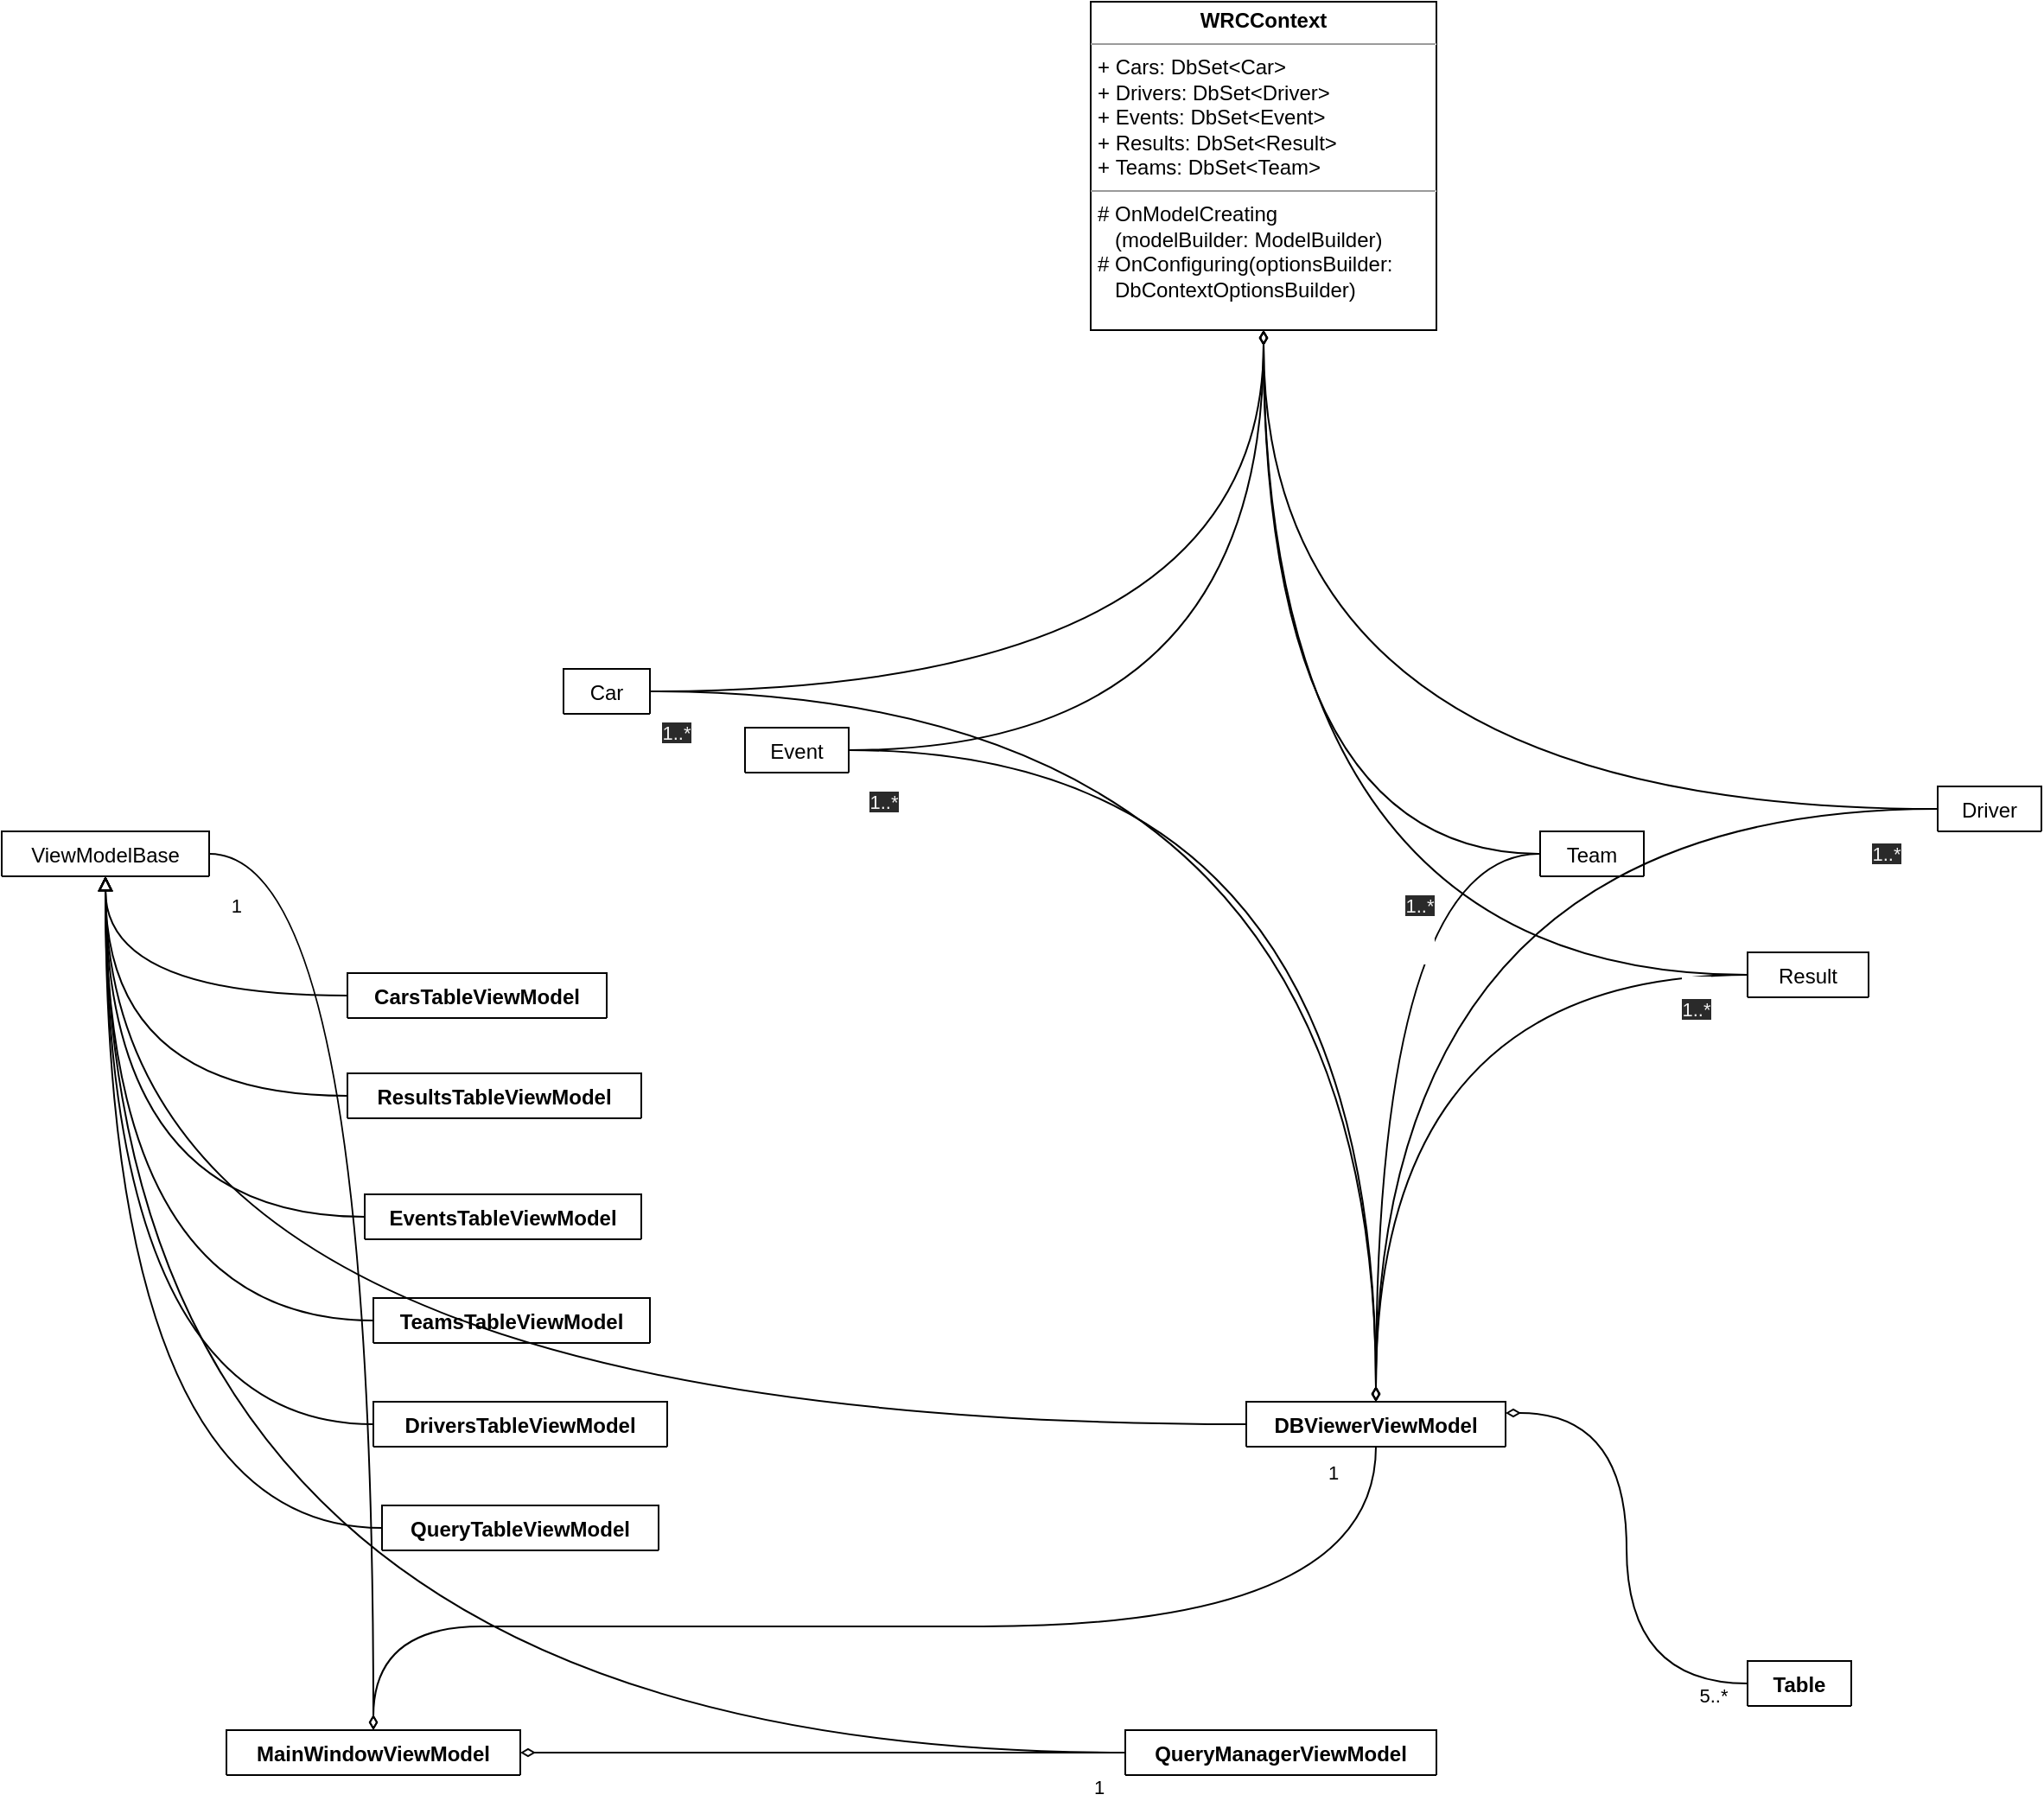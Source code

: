 <mxfile version="18.0.1" type="device"><diagram id="C5RBs43oDa-KdzZeNtuy" name="Page-1"><mxGraphModel dx="2635" dy="597" grid="1" gridSize="10" guides="1" tooltips="1" connect="1" arrows="1" fold="1" page="1" pageScale="1" pageWidth="1654" pageHeight="1169" math="0" shadow="0"><root><mxCell id="WIyWlLk6GJQsqaUBKTNV-0"/><mxCell id="WIyWlLk6GJQsqaUBKTNV-1" parent="WIyWlLk6GJQsqaUBKTNV-0"/><mxCell id="vMPcDMAOXBnJ_xdNox2u-4" value="&lt;p style=&quot;margin:0px;margin-top:4px;text-align:center;&quot;&gt;&lt;b&gt;WRCContext&lt;/b&gt;&lt;/p&gt;&lt;hr size=&quot;1&quot;&gt;&lt;p style=&quot;margin:0px;margin-left:4px;&quot;&gt;+ Cars:&amp;nbsp;DbSet&amp;lt;Car&amp;gt;&lt;br&gt;+ Drivers:&amp;nbsp;DbSet&amp;lt;Driver&amp;gt;&lt;/p&gt;&lt;p style=&quot;margin:0px;margin-left:4px;&quot;&gt;+&amp;nbsp;Events:&amp;nbsp;DbSet&amp;lt;Event&amp;gt;&lt;br&gt;+&amp;nbsp;Results:&amp;nbsp;DbSet&amp;lt;Result&amp;gt;&lt;br&gt;+&amp;nbsp;Teams:&amp;nbsp;DbSet&amp;lt;Team&amp;gt;&lt;/p&gt;&lt;hr size=&quot;1&quot;&gt;&lt;p style=&quot;margin:0px;margin-left:4px;&quot;&gt;# OnModelCreating&lt;/p&gt;&lt;p style=&quot;margin:0px;margin-left:4px;&quot;&gt;&amp;nbsp; &amp;nbsp;(modelBuilder: ModelBuilder)&lt;/p&gt;&lt;p style=&quot;margin:0px;margin-left:4px;&quot;&gt;#&amp;nbsp;OnConfiguring&lt;span style=&quot;background-color: initial;&quot;&gt;(optionsBuilder:&lt;/span&gt;&lt;/p&gt;&lt;p style=&quot;margin:0px;margin-left:4px;&quot;&gt;&lt;span style=&quot;background-color: initial;&quot;&gt;&amp;nbsp; &amp;nbsp;DbContextOptionsBuilder)&lt;/span&gt;&lt;/p&gt;&lt;p style=&quot;margin:0px;margin-left:4px;&quot;&gt;&lt;br&gt;&lt;/p&gt;" style="verticalAlign=top;align=left;overflow=fill;fontSize=12;fontFamily=Helvetica;html=1;" vertex="1" parent="WIyWlLk6GJQsqaUBKTNV-1"><mxGeometry x="600" y="10" width="200" height="190" as="geometry"/></mxCell><mxCell id="vMPcDMAOXBnJ_xdNox2u-114" style="edgeStyle=orthogonalEdgeStyle;curved=1;orthogonalLoop=1;jettySize=auto;html=1;endArrow=diamondThin;endFill=0;" edge="1" parent="WIyWlLk6GJQsqaUBKTNV-1" source="vMPcDMAOXBnJ_xdNox2u-17" target="vMPcDMAOXBnJ_xdNox2u-4"><mxGeometry relative="1" as="geometry"/></mxCell><mxCell id="vMPcDMAOXBnJ_xdNox2u-153" value="&#10;&lt;span style=&quot;color: rgb(240, 240, 240); font-family: Helvetica; font-size: 11px; font-style: normal; font-variant-ligatures: normal; font-variant-caps: normal; font-weight: 400; letter-spacing: normal; orphans: 2; text-align: center; text-indent: 0px; text-transform: none; widows: 2; word-spacing: 0px; -webkit-text-stroke-width: 0px; background-color: rgb(42, 42, 42); text-decoration-thickness: initial; text-decoration-style: initial; text-decoration-color: initial; float: none; display: inline !important;&quot;&gt;1..*&lt;/span&gt;&#10;&#10;" style="edgeStyle=orthogonalEdgeStyle;curved=1;orthogonalLoop=1;jettySize=auto;html=1;endArrow=diamondThin;endFill=0;" edge="1" parent="WIyWlLk6GJQsqaUBKTNV-1" source="vMPcDMAOXBnJ_xdNox2u-17" target="vMPcDMAOXBnJ_xdNox2u-86"><mxGeometry x="-0.964" y="-31" relative="1" as="geometry"><mxPoint as="offset"/></mxGeometry></mxCell><mxCell id="vMPcDMAOXBnJ_xdNox2u-17" value="Car" style="swimlane;fontStyle=0;childLayout=stackLayout;horizontal=1;startSize=26;fillColor=none;horizontalStack=0;resizeParent=1;resizeParentMax=0;resizeLast=0;collapsible=1;marginBottom=0;" vertex="1" collapsed="1" parent="WIyWlLk6GJQsqaUBKTNV-1"><mxGeometry x="295" y="396" width="50" height="26" as="geometry"><mxRectangle x="170" y="150" width="170" height="182" as="alternateBounds"/></mxGeometry></mxCell><mxCell id="vMPcDMAOXBnJ_xdNox2u-18" value="+ Id: long" style="text;strokeColor=none;fillColor=none;align=left;verticalAlign=top;spacingLeft=4;spacingRight=4;overflow=hidden;rotatable=0;points=[[0,0.5],[1,0.5]];portConstraint=eastwest;" vertex="1" parent="vMPcDMAOXBnJ_xdNox2u-17"><mxGeometry y="26" width="170" height="26" as="geometry"/></mxCell><mxCell id="vMPcDMAOXBnJ_xdNox2u-19" value="+ Number: long?" style="text;strokeColor=none;fillColor=none;align=left;verticalAlign=top;spacingLeft=4;spacingRight=4;overflow=hidden;rotatable=0;points=[[0,0.5],[1,0.5]];portConstraint=eastwest;" vertex="1" parent="vMPcDMAOXBnJ_xdNox2u-17"><mxGeometry y="52" width="170" height="26" as="geometry"/></mxCell><mxCell id="vMPcDMAOXBnJ_xdNox2u-20" value="+ Engine: string?" style="text;strokeColor=none;fillColor=none;align=left;verticalAlign=top;spacingLeft=4;spacingRight=4;overflow=hidden;rotatable=0;points=[[0,0.5],[1,0.5]];portConstraint=eastwest;" vertex="1" parent="vMPcDMAOXBnJ_xdNox2u-17"><mxGeometry y="78" width="170" height="26" as="geometry"/></mxCell><mxCell id="vMPcDMAOXBnJ_xdNox2u-38" value="+ Chassis: string?" style="text;strokeColor=none;fillColor=none;align=left;verticalAlign=top;spacingLeft=4;spacingRight=4;overflow=hidden;rotatable=0;points=[[0,0.5],[1,0.5]];portConstraint=eastwest;" vertex="1" parent="vMPcDMAOXBnJ_xdNox2u-17"><mxGeometry y="104" width="170" height="26" as="geometry"/></mxCell><mxCell id="vMPcDMAOXBnJ_xdNox2u-37" value="+ Class: string?" style="text;strokeColor=none;fillColor=none;align=left;verticalAlign=top;spacingLeft=4;spacingRight=4;overflow=hidden;rotatable=0;points=[[0,0.5],[1,0.5]];portConstraint=eastwest;" vertex="1" parent="vMPcDMAOXBnJ_xdNox2u-17"><mxGeometry y="130" width="170" height="26" as="geometry"/></mxCell><mxCell id="vMPcDMAOXBnJ_xdNox2u-41" value="+ Drivers: ICollection&lt;Driver&gt;" style="text;strokeColor=none;fillColor=none;align=left;verticalAlign=top;spacingLeft=4;spacingRight=4;overflow=hidden;rotatable=0;points=[[0,0.5],[1,0.5]];portConstraint=eastwest;" vertex="1" parent="vMPcDMAOXBnJ_xdNox2u-17"><mxGeometry y="156" width="170" height="26" as="geometry"/></mxCell><mxCell id="vMPcDMAOXBnJ_xdNox2u-113" style="edgeStyle=orthogonalEdgeStyle;curved=1;orthogonalLoop=1;jettySize=auto;html=1;endArrow=diamondThin;endFill=0;" edge="1" parent="WIyWlLk6GJQsqaUBKTNV-1" source="vMPcDMAOXBnJ_xdNox2u-21" target="vMPcDMAOXBnJ_xdNox2u-4"><mxGeometry relative="1" as="geometry"/></mxCell><mxCell id="vMPcDMAOXBnJ_xdNox2u-149" value="&#10;&lt;span style=&quot;color: rgb(240, 240, 240); font-family: Helvetica; font-size: 11px; font-style: normal; font-variant-ligatures: normal; font-variant-caps: normal; font-weight: 400; letter-spacing: normal; orphans: 2; text-align: center; text-indent: 0px; text-transform: none; widows: 2; word-spacing: 0px; -webkit-text-stroke-width: 0px; background-color: rgb(42, 42, 42); text-decoration-thickness: initial; text-decoration-style: initial; text-decoration-color: initial; float: none; display: inline !important;&quot;&gt;1..*&lt;/span&gt;&#10;&#10;" style="edgeStyle=orthogonalEdgeStyle;curved=1;orthogonalLoop=1;jettySize=auto;html=1;endArrow=diamondThin;endFill=0;" edge="1" parent="WIyWlLk6GJQsqaUBKTNV-1" source="vMPcDMAOXBnJ_xdNox2u-21" target="vMPcDMAOXBnJ_xdNox2u-86"><mxGeometry x="-0.91" y="33" relative="1" as="geometry"><mxPoint as="offset"/></mxGeometry></mxCell><mxCell id="vMPcDMAOXBnJ_xdNox2u-21" value="Driver" style="swimlane;fontStyle=0;childLayout=stackLayout;horizontal=1;startSize=26;fillColor=none;horizontalStack=0;resizeParent=1;resizeParentMax=0;resizeLast=0;collapsible=1;marginBottom=0;" vertex="1" collapsed="1" parent="WIyWlLk6GJQsqaUBKTNV-1"><mxGeometry x="1090" y="464" width="60" height="26" as="geometry"><mxRectangle x="420" y="300" width="190" height="260" as="alternateBounds"/></mxGeometry></mxCell><mxCell id="vMPcDMAOXBnJ_xdNox2u-22" value="+ FullName: string" style="text;strokeColor=none;fillColor=none;align=left;verticalAlign=top;spacingLeft=4;spacingRight=4;overflow=hidden;rotatable=0;points=[[0,0.5],[1,0.5]];portConstraint=eastwest;" vertex="1" parent="vMPcDMAOXBnJ_xdNox2u-21"><mxGeometry y="26" width="190" height="26" as="geometry"/></mxCell><mxCell id="vMPcDMAOXBnJ_xdNox2u-23" value="+ CarId: long?" style="text;strokeColor=none;fillColor=none;align=left;verticalAlign=top;spacingLeft=4;spacingRight=4;overflow=hidden;rotatable=0;points=[[0,0.5],[1,0.5]];portConstraint=eastwest;" vertex="1" parent="vMPcDMAOXBnJ_xdNox2u-21"><mxGeometry y="52" width="190" height="26" as="geometry"/></mxCell><mxCell id="vMPcDMAOXBnJ_xdNox2u-24" value="+ TeamName: string?" style="text;strokeColor=none;fillColor=none;align=left;verticalAlign=top;spacingLeft=4;spacingRight=4;overflow=hidden;rotatable=0;points=[[0,0.5],[1,0.5]];portConstraint=eastwest;" vertex="1" parent="vMPcDMAOXBnJ_xdNox2u-21"><mxGeometry y="78" width="190" height="26" as="geometry"/></mxCell><mxCell id="vMPcDMAOXBnJ_xdNox2u-40" value="+ Age: long?" style="text;strokeColor=none;fillColor=none;align=left;verticalAlign=top;spacingLeft=4;spacingRight=4;overflow=hidden;rotatable=0;points=[[0,0.5],[1,0.5]];portConstraint=eastwest;" vertex="1" parent="vMPcDMAOXBnJ_xdNox2u-21"><mxGeometry y="104" width="190" height="26" as="geometry"/></mxCell><mxCell id="vMPcDMAOXBnJ_xdNox2u-39" value="+ Points: long?" style="text;strokeColor=none;fillColor=none;align=left;verticalAlign=top;spacingLeft=4;spacingRight=4;overflow=hidden;rotatable=0;points=[[0,0.5],[1,0.5]];portConstraint=eastwest;" vertex="1" parent="vMPcDMAOXBnJ_xdNox2u-21"><mxGeometry y="130" width="190" height="26" as="geometry"/></mxCell><mxCell id="vMPcDMAOXBnJ_xdNox2u-45" value="+ Starts: long?" style="text;strokeColor=none;fillColor=none;align=left;verticalAlign=top;spacingLeft=4;spacingRight=4;overflow=hidden;rotatable=0;points=[[0,0.5],[1,0.5]];portConstraint=eastwest;" vertex="1" parent="vMPcDMAOXBnJ_xdNox2u-21"><mxGeometry y="156" width="190" height="26" as="geometry"/></mxCell><mxCell id="vMPcDMAOXBnJ_xdNox2u-44" value="+ AvgFinish: double?" style="text;strokeColor=none;fillColor=none;align=left;verticalAlign=top;spacingLeft=4;spacingRight=4;overflow=hidden;rotatable=0;points=[[0,0.5],[1,0.5]];portConstraint=eastwest;" vertex="1" parent="vMPcDMAOXBnJ_xdNox2u-21"><mxGeometry y="182" width="190" height="26" as="geometry"/></mxCell><mxCell id="vMPcDMAOXBnJ_xdNox2u-43" value="+ Car: Car?" style="text;strokeColor=none;fillColor=none;align=left;verticalAlign=top;spacingLeft=4;spacingRight=4;overflow=hidden;rotatable=0;points=[[0,0.5],[1,0.5]];portConstraint=eastwest;" vertex="1" parent="vMPcDMAOXBnJ_xdNox2u-21"><mxGeometry y="208" width="190" height="26" as="geometry"/></mxCell><mxCell id="vMPcDMAOXBnJ_xdNox2u-42" value="+ TeamNameNavigation: Team?" style="text;strokeColor=none;fillColor=none;align=left;verticalAlign=top;spacingLeft=4;spacingRight=4;overflow=hidden;rotatable=0;points=[[0,0.5],[1,0.5]];portConstraint=eastwest;" vertex="1" parent="vMPcDMAOXBnJ_xdNox2u-21"><mxGeometry y="234" width="190" height="26" as="geometry"/></mxCell><mxCell id="vMPcDMAOXBnJ_xdNox2u-110" value="" style="edgeStyle=orthogonalEdgeStyle;orthogonalLoop=1;jettySize=auto;html=1;endArrow=diamondThin;endFill=0;curved=1;" edge="1" parent="WIyWlLk6GJQsqaUBKTNV-1" source="vMPcDMAOXBnJ_xdNox2u-25" target="vMPcDMAOXBnJ_xdNox2u-4"><mxGeometry relative="1" as="geometry"/></mxCell><mxCell id="vMPcDMAOXBnJ_xdNox2u-152" value="&#10;&lt;span style=&quot;color: rgb(240, 240, 240); font-family: Helvetica; font-size: 11px; font-style: normal; font-variant-ligatures: normal; font-variant-caps: normal; font-weight: 400; letter-spacing: normal; orphans: 2; text-align: center; text-indent: 0px; text-transform: none; widows: 2; word-spacing: 0px; -webkit-text-stroke-width: 0px; background-color: rgb(42, 42, 42); text-decoration-thickness: initial; text-decoration-style: initial; text-decoration-color: initial; float: none; display: inline !important;&quot;&gt;1..*&lt;/span&gt;&#10;&#10;" style="edgeStyle=orthogonalEdgeStyle;curved=1;orthogonalLoop=1;jettySize=auto;html=1;endArrow=diamondThin;endFill=0;" edge="1" parent="WIyWlLk6GJQsqaUBKTNV-1" source="vMPcDMAOXBnJ_xdNox2u-25" target="vMPcDMAOXBnJ_xdNox2u-86"><mxGeometry x="-0.941" y="-37" relative="1" as="geometry"><mxPoint as="offset"/></mxGeometry></mxCell><mxCell id="vMPcDMAOXBnJ_xdNox2u-25" value="Event" style="swimlane;fontStyle=0;childLayout=stackLayout;horizontal=1;startSize=26;fillColor=none;horizontalStack=0;resizeParent=1;resizeParentMax=0;resizeLast=0;collapsible=1;marginBottom=0;" vertex="1" collapsed="1" parent="WIyWlLk6GJQsqaUBKTNV-1"><mxGeometry x="400" y="430" width="60" height="26" as="geometry"><mxRectangle x="640" y="300" width="160" height="130" as="alternateBounds"/></mxGeometry></mxCell><mxCell id="vMPcDMAOXBnJ_xdNox2u-26" value="+ Name: string" style="text;strokeColor=none;fillColor=none;align=left;verticalAlign=top;spacingLeft=4;spacingRight=4;overflow=hidden;rotatable=0;points=[[0,0.5],[1,0.5]];portConstraint=eastwest;" vertex="1" parent="vMPcDMAOXBnJ_xdNox2u-25"><mxGeometry y="26" width="160" height="26" as="geometry"/></mxCell><mxCell id="vMPcDMAOXBnJ_xdNox2u-27" value="+ Date: string?" style="text;strokeColor=none;fillColor=none;align=left;verticalAlign=top;spacingLeft=4;spacingRight=4;overflow=hidden;rotatable=0;points=[[0,0.5],[1,0.5]];portConstraint=eastwest;" vertex="1" parent="vMPcDMAOXBnJ_xdNox2u-25"><mxGeometry y="52" width="160" height="26" as="geometry"/></mxCell><mxCell id="vMPcDMAOXBnJ_xdNox2u-28" value="+ Track: string?" style="text;strokeColor=none;fillColor=none;align=left;verticalAlign=top;spacingLeft=4;spacingRight=4;overflow=hidden;rotatable=0;points=[[0,0.5],[1,0.5]];portConstraint=eastwest;" vertex="1" parent="vMPcDMAOXBnJ_xdNox2u-25"><mxGeometry y="78" width="160" height="26" as="geometry"/></mxCell><mxCell id="vMPcDMAOXBnJ_xdNox2u-46" value="Results: ICollection&lt;Result&gt;" style="text;strokeColor=none;fillColor=none;align=left;verticalAlign=top;spacingLeft=4;spacingRight=4;overflow=hidden;rotatable=0;points=[[0,0.5],[1,0.5]];portConstraint=eastwest;" vertex="1" parent="vMPcDMAOXBnJ_xdNox2u-25"><mxGeometry y="104" width="160" height="26" as="geometry"/></mxCell><mxCell id="vMPcDMAOXBnJ_xdNox2u-115" style="edgeStyle=orthogonalEdgeStyle;curved=1;orthogonalLoop=1;jettySize=auto;html=1;endArrow=diamondThin;endFill=0;" edge="1" parent="WIyWlLk6GJQsqaUBKTNV-1" source="vMPcDMAOXBnJ_xdNox2u-29" target="vMPcDMAOXBnJ_xdNox2u-4"><mxGeometry relative="1" as="geometry"/></mxCell><mxCell id="vMPcDMAOXBnJ_xdNox2u-150" value="&#10;&lt;span style=&quot;color: rgb(240, 240, 240); font-family: Helvetica; font-size: 11px; font-style: normal; font-variant-ligatures: normal; font-variant-caps: normal; font-weight: 400; letter-spacing: normal; orphans: 2; text-align: center; text-indent: 0px; text-transform: none; widows: 2; word-spacing: 0px; -webkit-text-stroke-width: 0px; background-color: rgb(42, 42, 42); text-decoration-thickness: initial; text-decoration-style: initial; text-decoration-color: initial; float: none; display: inline !important;&quot;&gt;1..*&lt;/span&gt;&#10;&#10;" style="edgeStyle=orthogonalEdgeStyle;curved=1;orthogonalLoop=1;jettySize=auto;html=1;endArrow=diamondThin;endFill=0;" edge="1" parent="WIyWlLk6GJQsqaUBKTNV-1" source="vMPcDMAOXBnJ_xdNox2u-29" target="vMPcDMAOXBnJ_xdNox2u-86"><mxGeometry x="-0.87" y="27" relative="1" as="geometry"><mxPoint as="offset"/></mxGeometry></mxCell><mxCell id="vMPcDMAOXBnJ_xdNox2u-29" value="Result" style="swimlane;fontStyle=0;childLayout=stackLayout;horizontal=1;startSize=26;fillColor=none;horizontalStack=0;resizeParent=1;resizeParentMax=0;resizeLast=0;collapsible=1;marginBottom=0;" vertex="1" collapsed="1" parent="WIyWlLk6GJQsqaUBKTNV-1"><mxGeometry x="980" y="560" width="70" height="26" as="geometry"><mxRectangle x="1010" y="18" width="190" height="182" as="alternateBounds"/></mxGeometry></mxCell><mxCell id="vMPcDMAOXBnJ_xdNox2u-30" value="+ DriverFullName: string" style="text;strokeColor=none;fillColor=none;align=left;verticalAlign=top;spacingLeft=4;spacingRight=4;overflow=hidden;rotatable=0;points=[[0,0.5],[1,0.5]];portConstraint=eastwest;" vertex="1" parent="vMPcDMAOXBnJ_xdNox2u-29"><mxGeometry y="26" width="190" height="26" as="geometry"/></mxCell><mxCell id="vMPcDMAOXBnJ_xdNox2u-31" value="+ StageName: string" style="text;strokeColor=none;fillColor=none;align=left;verticalAlign=top;spacingLeft=4;spacingRight=4;overflow=hidden;rotatable=0;points=[[0,0.5],[1,0.5]];portConstraint=eastwest;" vertex="1" parent="vMPcDMAOXBnJ_xdNox2u-29"><mxGeometry y="52" width="190" height="26" as="geometry"/></mxCell><mxCell id="vMPcDMAOXBnJ_xdNox2u-32" value="+ EventName: string?" style="text;strokeColor=none;fillColor=none;align=left;verticalAlign=top;spacingLeft=4;spacingRight=4;overflow=hidden;rotatable=0;points=[[0,0.5],[1,0.5]];portConstraint=eastwest;" vertex="1" parent="vMPcDMAOXBnJ_xdNox2u-29"><mxGeometry y="78" width="190" height="26" as="geometry"/></mxCell><mxCell id="vMPcDMAOXBnJ_xdNox2u-49" value="+ Position: long?" style="text;strokeColor=none;fillColor=none;align=left;verticalAlign=top;spacingLeft=4;spacingRight=4;overflow=hidden;rotatable=0;points=[[0,0.5],[1,0.5]];portConstraint=eastwest;" vertex="1" parent="vMPcDMAOXBnJ_xdNox2u-29"><mxGeometry y="104" width="190" height="26" as="geometry"/></mxCell><mxCell id="vMPcDMAOXBnJ_xdNox2u-48" value="+ Time: string?" style="text;strokeColor=none;fillColor=none;align=left;verticalAlign=top;spacingLeft=4;spacingRight=4;overflow=hidden;rotatable=0;points=[[0,0.5],[1,0.5]];portConstraint=eastwest;" vertex="1" parent="vMPcDMAOXBnJ_xdNox2u-29"><mxGeometry y="130" width="190" height="26" as="geometry"/></mxCell><mxCell id="vMPcDMAOXBnJ_xdNox2u-47" value="+ EventNameNavigation: Event?" style="text;strokeColor=none;fillColor=none;align=left;verticalAlign=top;spacingLeft=4;spacingRight=4;overflow=hidden;rotatable=0;points=[[0,0.5],[1,0.5]];portConstraint=eastwest;" vertex="1" parent="vMPcDMAOXBnJ_xdNox2u-29"><mxGeometry y="156" width="190" height="26" as="geometry"/></mxCell><mxCell id="vMPcDMAOXBnJ_xdNox2u-112" style="edgeStyle=orthogonalEdgeStyle;curved=1;orthogonalLoop=1;jettySize=auto;html=1;endArrow=diamondThin;endFill=0;" edge="1" parent="WIyWlLk6GJQsqaUBKTNV-1" source="vMPcDMAOXBnJ_xdNox2u-33" target="vMPcDMAOXBnJ_xdNox2u-4"><mxGeometry relative="1" as="geometry"/></mxCell><mxCell id="vMPcDMAOXBnJ_xdNox2u-151" value="&#10;&lt;span style=&quot;color: rgb(240, 240, 240); font-family: Helvetica; font-size: 11px; font-style: normal; font-variant-ligatures: normal; font-variant-caps: normal; font-weight: 400; letter-spacing: normal; orphans: 2; text-align: center; text-indent: 0px; text-transform: none; widows: 2; word-spacing: 0px; -webkit-text-stroke-width: 0px; background-color: rgb(42, 42, 42); text-decoration-thickness: initial; text-decoration-style: initial; text-decoration-color: initial; float: none; display: inline !important;&quot;&gt;1..*&lt;/span&gt;&#10;&#10;" style="edgeStyle=orthogonalEdgeStyle;curved=1;orthogonalLoop=1;jettySize=auto;html=1;endArrow=diamondThin;endFill=0;" edge="1" parent="WIyWlLk6GJQsqaUBKTNV-1" source="vMPcDMAOXBnJ_xdNox2u-33" target="vMPcDMAOXBnJ_xdNox2u-86"><mxGeometry x="-0.359" y="25" relative="1" as="geometry"><mxPoint as="offset"/></mxGeometry></mxCell><mxCell id="vMPcDMAOXBnJ_xdNox2u-33" value="Team" style="swimlane;fontStyle=0;childLayout=stackLayout;horizontal=1;startSize=26;fillColor=none;horizontalStack=0;resizeParent=1;resizeParentMax=0;resizeLast=0;collapsible=1;marginBottom=0;" vertex="1" collapsed="1" parent="WIyWlLk6GJQsqaUBKTNV-1"><mxGeometry x="860" y="490" width="60" height="26" as="geometry"><mxRectangle x="1060" y="230" width="170" height="182" as="alternateBounds"/></mxGeometry></mxCell><mxCell id="vMPcDMAOXBnJ_xdNox2u-34" value="+ Name: string" style="text;strokeColor=none;fillColor=none;align=left;verticalAlign=top;spacingLeft=4;spacingRight=4;overflow=hidden;rotatable=0;points=[[0,0.5],[1,0.5]];portConstraint=eastwest;" vertex="1" parent="vMPcDMAOXBnJ_xdNox2u-33"><mxGeometry y="26" width="170" height="26" as="geometry"/></mxCell><mxCell id="vMPcDMAOXBnJ_xdNox2u-35" value="+ Years: long?" style="text;strokeColor=none;fillColor=none;align=left;verticalAlign=top;spacingLeft=4;spacingRight=4;overflow=hidden;rotatable=0;points=[[0,0.5],[1,0.5]];portConstraint=eastwest;" vertex="1" parent="vMPcDMAOXBnJ_xdNox2u-33"><mxGeometry y="52" width="170" height="26" as="geometry"/></mxCell><mxCell id="vMPcDMAOXBnJ_xdNox2u-36" value="+ Championships: long?" style="text;strokeColor=none;fillColor=none;align=left;verticalAlign=top;spacingLeft=4;spacingRight=4;overflow=hidden;rotatable=0;points=[[0,0.5],[1,0.5]];portConstraint=eastwest;" vertex="1" parent="vMPcDMAOXBnJ_xdNox2u-33"><mxGeometry y="78" width="170" height="26" as="geometry"/></mxCell><mxCell id="vMPcDMAOXBnJ_xdNox2u-52" value="+ Points: long?" style="text;strokeColor=none;fillColor=none;align=left;verticalAlign=top;spacingLeft=4;spacingRight=4;overflow=hidden;rotatable=0;points=[[0,0.5],[1,0.5]];portConstraint=eastwest;" vertex="1" parent="vMPcDMAOXBnJ_xdNox2u-33"><mxGeometry y="104" width="170" height="26" as="geometry"/></mxCell><mxCell id="vMPcDMAOXBnJ_xdNox2u-51" value="+ Podiums: long?" style="text;strokeColor=none;fillColor=none;align=left;verticalAlign=top;spacingLeft=4;spacingRight=4;overflow=hidden;rotatable=0;points=[[0,0.5],[1,0.5]];portConstraint=eastwest;" vertex="1" parent="vMPcDMAOXBnJ_xdNox2u-33"><mxGeometry y="130" width="170" height="26" as="geometry"/></mxCell><mxCell id="vMPcDMAOXBnJ_xdNox2u-50" value="+ Drivers: ICollection&lt;Driver&gt;" style="text;strokeColor=none;fillColor=none;align=left;verticalAlign=top;spacingLeft=4;spacingRight=4;overflow=hidden;rotatable=0;points=[[0,0.5],[1,0.5]];portConstraint=eastwest;" vertex="1" parent="vMPcDMAOXBnJ_xdNox2u-33"><mxGeometry y="156" width="170" height="26" as="geometry"/></mxCell><mxCell id="vMPcDMAOXBnJ_xdNox2u-137" value="1" style="edgeStyle=orthogonalEdgeStyle;curved=1;orthogonalLoop=1;jettySize=auto;html=1;endArrow=diamondThin;endFill=0;labelPosition=left;verticalLabelPosition=bottom;align=right;verticalAlign=top;" edge="1" parent="WIyWlLk6GJQsqaUBKTNV-1" source="vMPcDMAOXBnJ_xdNox2u-53" target="vMPcDMAOXBnJ_xdNox2u-105"><mxGeometry x="-0.934" y="-17" relative="1" as="geometry"><mxPoint as="offset"/></mxGeometry></mxCell><mxCell id="vMPcDMAOXBnJ_xdNox2u-53" value="ViewModelBase" style="swimlane;fontStyle=0;childLayout=stackLayout;horizontal=1;startSize=26;fillColor=none;horizontalStack=0;resizeParent=1;resizeParentMax=0;resizeLast=0;collapsible=1;marginBottom=0;" vertex="1" collapsed="1" parent="WIyWlLk6GJQsqaUBKTNV-1"><mxGeometry x="-30" y="490" width="120" height="26" as="geometry"><mxRectangle x="710" y="560" width="140" height="52" as="alternateBounds"/></mxGeometry></mxCell><mxCell id="vMPcDMAOXBnJ_xdNox2u-129" style="edgeStyle=orthogonalEdgeStyle;curved=1;orthogonalLoop=1;jettySize=auto;html=1;endArrow=block;endFill=0;" edge="1" parent="WIyWlLk6GJQsqaUBKTNV-1" source="vMPcDMAOXBnJ_xdNox2u-57" target="vMPcDMAOXBnJ_xdNox2u-53"><mxGeometry relative="1" as="geometry"/></mxCell><mxCell id="vMPcDMAOXBnJ_xdNox2u-57" value="CarsTableViewModel" style="swimlane;fontStyle=1;align=center;verticalAlign=top;childLayout=stackLayout;horizontal=1;startSize=26;horizontalStack=0;resizeParent=1;resizeParentMax=0;resizeLast=0;collapsible=1;marginBottom=0;" vertex="1" collapsed="1" parent="WIyWlLk6GJQsqaUBKTNV-1"><mxGeometry x="170" y="572" width="150" height="26" as="geometry"><mxRectangle x="90" y="660" width="200" height="60" as="alternateBounds"/></mxGeometry></mxCell><mxCell id="vMPcDMAOXBnJ_xdNox2u-58" value="+ Cars: ObservableCollection&lt;Car&gt;" style="text;strokeColor=none;fillColor=none;align=left;verticalAlign=top;spacingLeft=4;spacingRight=4;overflow=hidden;rotatable=0;points=[[0,0.5],[1,0.5]];portConstraint=eastwest;" vertex="1" parent="vMPcDMAOXBnJ_xdNox2u-57"><mxGeometry y="26" width="200" height="26" as="geometry"/></mxCell><mxCell id="vMPcDMAOXBnJ_xdNox2u-59" value="" style="line;strokeWidth=1;fillColor=none;align=left;verticalAlign=middle;spacingTop=-1;spacingLeft=3;spacingRight=3;rotatable=0;labelPosition=right;points=[];portConstraint=eastwest;" vertex="1" parent="vMPcDMAOXBnJ_xdNox2u-57"><mxGeometry y="52" width="200" height="8" as="geometry"/></mxCell><mxCell id="vMPcDMAOXBnJ_xdNox2u-127" style="edgeStyle=orthogonalEdgeStyle;curved=1;orthogonalLoop=1;jettySize=auto;html=1;endArrow=block;endFill=0;" edge="1" parent="WIyWlLk6GJQsqaUBKTNV-1" source="vMPcDMAOXBnJ_xdNox2u-61" target="vMPcDMAOXBnJ_xdNox2u-53"><mxGeometry relative="1" as="geometry"/></mxCell><mxCell id="vMPcDMAOXBnJ_xdNox2u-61" value="DriversTableViewModel" style="swimlane;fontStyle=1;align=center;verticalAlign=top;childLayout=stackLayout;horizontal=1;startSize=26;horizontalStack=0;resizeParent=1;resizeParentMax=0;resizeLast=0;collapsible=1;marginBottom=0;" vertex="1" collapsed="1" parent="WIyWlLk6GJQsqaUBKTNV-1"><mxGeometry x="185" y="820" width="170" height="26" as="geometry"><mxRectangle x="350" y="670" width="230" height="60" as="alternateBounds"/></mxGeometry></mxCell><mxCell id="vMPcDMAOXBnJ_xdNox2u-62" value="+ Drivers: ObservableCollection&lt;Driver&gt;" style="text;strokeColor=none;fillColor=none;align=left;verticalAlign=top;spacingLeft=4;spacingRight=4;overflow=hidden;rotatable=0;points=[[0,0.5],[1,0.5]];portConstraint=eastwest;" vertex="1" parent="vMPcDMAOXBnJ_xdNox2u-61"><mxGeometry y="26" width="230" height="26" as="geometry"/></mxCell><mxCell id="vMPcDMAOXBnJ_xdNox2u-63" value="" style="line;strokeWidth=1;fillColor=none;align=left;verticalAlign=middle;spacingTop=-1;spacingLeft=3;spacingRight=3;rotatable=0;labelPosition=right;points=[];portConstraint=eastwest;" vertex="1" parent="vMPcDMAOXBnJ_xdNox2u-61"><mxGeometry y="52" width="230" height="8" as="geometry"/></mxCell><mxCell id="vMPcDMAOXBnJ_xdNox2u-125" style="edgeStyle=orthogonalEdgeStyle;curved=1;orthogonalLoop=1;jettySize=auto;html=1;endArrow=block;endFill=0;" edge="1" parent="WIyWlLk6GJQsqaUBKTNV-1" source="vMPcDMAOXBnJ_xdNox2u-65" target="vMPcDMAOXBnJ_xdNox2u-53"><mxGeometry relative="1" as="geometry"/></mxCell><mxCell id="vMPcDMAOXBnJ_xdNox2u-65" value="EventsTableViewModel" style="swimlane;fontStyle=1;align=center;verticalAlign=top;childLayout=stackLayout;horizontal=1;startSize=26;horizontalStack=0;resizeParent=1;resizeParentMax=0;resizeLast=0;collapsible=1;marginBottom=0;" vertex="1" collapsed="1" parent="WIyWlLk6GJQsqaUBKTNV-1"><mxGeometry x="180" y="700" width="160" height="26" as="geometry"><mxRectangle x="610" y="700" width="230" height="60" as="alternateBounds"/></mxGeometry></mxCell><mxCell id="vMPcDMAOXBnJ_xdNox2u-66" value="+ Events: ObservableCollection&lt;Event&gt;" style="text;strokeColor=none;fillColor=none;align=left;verticalAlign=top;spacingLeft=4;spacingRight=4;overflow=hidden;rotatable=0;points=[[0,0.5],[1,0.5]];portConstraint=eastwest;" vertex="1" parent="vMPcDMAOXBnJ_xdNox2u-65"><mxGeometry y="26" width="230" height="26" as="geometry"/></mxCell><mxCell id="vMPcDMAOXBnJ_xdNox2u-67" value="" style="line;strokeWidth=1;fillColor=none;align=left;verticalAlign=middle;spacingTop=-1;spacingLeft=3;spacingRight=3;rotatable=0;labelPosition=right;points=[];portConstraint=eastwest;" vertex="1" parent="vMPcDMAOXBnJ_xdNox2u-65"><mxGeometry y="52" width="230" height="8" as="geometry"/></mxCell><mxCell id="vMPcDMAOXBnJ_xdNox2u-126" style="edgeStyle=orthogonalEdgeStyle;curved=1;orthogonalLoop=1;jettySize=auto;html=1;endArrow=block;endFill=0;" edge="1" parent="WIyWlLk6GJQsqaUBKTNV-1" source="vMPcDMAOXBnJ_xdNox2u-69" target="vMPcDMAOXBnJ_xdNox2u-53"><mxGeometry relative="1" as="geometry"/></mxCell><mxCell id="vMPcDMAOXBnJ_xdNox2u-69" value="ResultsTableViewModel" style="swimlane;fontStyle=1;align=center;verticalAlign=top;childLayout=stackLayout;horizontal=1;startSize=26;horizontalStack=0;resizeParent=1;resizeParentMax=0;resizeLast=0;collapsible=1;marginBottom=0;" vertex="1" collapsed="1" parent="WIyWlLk6GJQsqaUBKTNV-1"><mxGeometry x="170" y="630" width="170" height="26" as="geometry"><mxRectangle x="827" y="630" width="230" height="60" as="alternateBounds"/></mxGeometry></mxCell><mxCell id="vMPcDMAOXBnJ_xdNox2u-70" value="+ Results: ObservableCollection&lt;Result&gt;" style="text;strokeColor=none;fillColor=none;align=left;verticalAlign=top;spacingLeft=4;spacingRight=4;overflow=hidden;rotatable=0;points=[[0,0.5],[1,0.5]];portConstraint=eastwest;" vertex="1" parent="vMPcDMAOXBnJ_xdNox2u-69"><mxGeometry y="26" width="230" height="26" as="geometry"/></mxCell><mxCell id="vMPcDMAOXBnJ_xdNox2u-71" value="" style="line;strokeWidth=1;fillColor=none;align=left;verticalAlign=middle;spacingTop=-1;spacingLeft=3;spacingRight=3;rotatable=0;labelPosition=right;points=[];portConstraint=eastwest;" vertex="1" parent="vMPcDMAOXBnJ_xdNox2u-69"><mxGeometry y="52" width="230" height="8" as="geometry"/></mxCell><mxCell id="vMPcDMAOXBnJ_xdNox2u-128" style="edgeStyle=orthogonalEdgeStyle;curved=1;orthogonalLoop=1;jettySize=auto;html=1;endArrow=block;endFill=0;" edge="1" parent="WIyWlLk6GJQsqaUBKTNV-1" source="vMPcDMAOXBnJ_xdNox2u-73" target="vMPcDMAOXBnJ_xdNox2u-53"><mxGeometry relative="1" as="geometry"/></mxCell><mxCell id="vMPcDMAOXBnJ_xdNox2u-73" value="TeamsTableViewModel" style="swimlane;fontStyle=1;align=center;verticalAlign=top;childLayout=stackLayout;horizontal=1;startSize=26;horizontalStack=0;resizeParent=1;resizeParentMax=0;resizeLast=0;collapsible=1;marginBottom=0;" vertex="1" collapsed="1" parent="WIyWlLk6GJQsqaUBKTNV-1"><mxGeometry x="185" y="760" width="160" height="26" as="geometry"><mxRectangle x="1020" y="710" width="220" height="60" as="alternateBounds"/></mxGeometry></mxCell><mxCell id="vMPcDMAOXBnJ_xdNox2u-74" value="+ Teams: ObservableCollection&lt;Team&gt;" style="text;strokeColor=none;fillColor=none;align=left;verticalAlign=top;spacingLeft=4;spacingRight=4;overflow=hidden;rotatable=0;points=[[0,0.5],[1,0.5]];portConstraint=eastwest;" vertex="1" parent="vMPcDMAOXBnJ_xdNox2u-73"><mxGeometry y="26" width="220" height="26" as="geometry"/></mxCell><mxCell id="vMPcDMAOXBnJ_xdNox2u-75" value="" style="line;strokeWidth=1;fillColor=none;align=left;verticalAlign=middle;spacingTop=-1;spacingLeft=3;spacingRight=3;rotatable=0;labelPosition=right;points=[];portConstraint=eastwest;" vertex="1" parent="vMPcDMAOXBnJ_xdNox2u-73"><mxGeometry y="52" width="220" height="8" as="geometry"/></mxCell><mxCell id="vMPcDMAOXBnJ_xdNox2u-148" value="5..*" style="edgeStyle=orthogonalEdgeStyle;curved=1;orthogonalLoop=1;jettySize=auto;html=1;endArrow=diamondThin;endFill=0;entryX=1;entryY=0.25;entryDx=0;entryDy=0;" edge="1" parent="WIyWlLk6GJQsqaUBKTNV-1" source="vMPcDMAOXBnJ_xdNox2u-78" target="vMPcDMAOXBnJ_xdNox2u-86"><mxGeometry x="-0.865" y="7" relative="1" as="geometry"><mxPoint as="offset"/></mxGeometry></mxCell><mxCell id="vMPcDMAOXBnJ_xdNox2u-78" value="Table" style="swimlane;fontStyle=1;align=center;verticalAlign=top;childLayout=stackLayout;horizontal=1;startSize=26;horizontalStack=0;resizeParent=1;resizeParentMax=0;resizeLast=0;collapsible=1;marginBottom=0;" vertex="1" collapsed="1" parent="WIyWlLk6GJQsqaUBKTNV-1"><mxGeometry x="980" y="970" width="60" height="26" as="geometry"><mxRectangle x="1210" y="800" width="240" height="108" as="alternateBounds"/></mxGeometry></mxCell><mxCell id="vMPcDMAOXBnJ_xdNox2u-79" value="+ Name: string&#10;+ IsSubTable: bool&#10;+ TableView: ViewModelBase&#10;+ Properties: ObservableCollection&lt;string&gt;" style="text;strokeColor=none;fillColor=none;align=left;verticalAlign=top;spacingLeft=4;spacingRight=4;overflow=hidden;rotatable=0;points=[[0,0.5],[1,0.5]];portConstraint=eastwest;" vertex="1" parent="vMPcDMAOXBnJ_xdNox2u-78"><mxGeometry y="26" width="240" height="74" as="geometry"/></mxCell><mxCell id="vMPcDMAOXBnJ_xdNox2u-80" value="" style="line;strokeWidth=1;fillColor=none;align=left;verticalAlign=middle;spacingTop=-1;spacingLeft=3;spacingRight=3;rotatable=0;labelPosition=right;points=[];portConstraint=eastwest;" vertex="1" parent="vMPcDMAOXBnJ_xdNox2u-78"><mxGeometry y="100" width="240" height="8" as="geometry"/></mxCell><mxCell id="vMPcDMAOXBnJ_xdNox2u-133" style="edgeStyle=orthogonalEdgeStyle;curved=1;orthogonalLoop=1;jettySize=auto;html=1;endArrow=block;endFill=0;" edge="1" parent="WIyWlLk6GJQsqaUBKTNV-1" source="vMPcDMAOXBnJ_xdNox2u-82" target="vMPcDMAOXBnJ_xdNox2u-53"><mxGeometry relative="1" as="geometry"/></mxCell><mxCell id="vMPcDMAOXBnJ_xdNox2u-82" value="QueryTableViewModel" style="swimlane;fontStyle=1;align=center;verticalAlign=top;childLayout=stackLayout;horizontal=1;startSize=26;horizontalStack=0;resizeParent=1;resizeParentMax=0;resizeLast=0;collapsible=1;marginBottom=0;" vertex="1" collapsed="1" parent="WIyWlLk6GJQsqaUBKTNV-1"><mxGeometry x="190" y="880" width="160" height="26" as="geometry"><mxRectangle x="1220" y="830" width="180" height="60" as="alternateBounds"/></mxGeometry></mxCell><mxCell id="vMPcDMAOXBnJ_xdNox2u-83" value="+ QueryList: List&lt;List&lt;object&gt;&gt;" style="text;strokeColor=none;fillColor=none;align=left;verticalAlign=top;spacingLeft=4;spacingRight=4;overflow=hidden;rotatable=0;points=[[0,0.5],[1,0.5]];portConstraint=eastwest;" vertex="1" parent="vMPcDMAOXBnJ_xdNox2u-82"><mxGeometry y="26" width="180" height="26" as="geometry"/></mxCell><mxCell id="vMPcDMAOXBnJ_xdNox2u-84" value="" style="line;strokeWidth=1;fillColor=none;align=left;verticalAlign=middle;spacingTop=-1;spacingLeft=3;spacingRight=3;rotatable=0;labelPosition=right;points=[];portConstraint=eastwest;" vertex="1" parent="vMPcDMAOXBnJ_xdNox2u-82"><mxGeometry y="52" width="180" height="8" as="geometry"/></mxCell><mxCell id="vMPcDMAOXBnJ_xdNox2u-132" style="edgeStyle=orthogonalEdgeStyle;curved=1;orthogonalLoop=1;jettySize=auto;html=1;endArrow=block;endFill=0;" edge="1" parent="WIyWlLk6GJQsqaUBKTNV-1" source="vMPcDMAOXBnJ_xdNox2u-86" target="vMPcDMAOXBnJ_xdNox2u-53"><mxGeometry relative="1" as="geometry"/></mxCell><mxCell id="vMPcDMAOXBnJ_xdNox2u-135" value="1" style="edgeStyle=orthogonalEdgeStyle;curved=1;orthogonalLoop=1;jettySize=auto;html=1;endArrow=diamondThin;endFill=0;labelPosition=center;verticalLabelPosition=top;align=center;verticalAlign=bottom;" edge="1" parent="WIyWlLk6GJQsqaUBKTNV-1" source="vMPcDMAOXBnJ_xdNox2u-86" target="vMPcDMAOXBnJ_xdNox2u-105"><mxGeometry x="-0.935" y="-25" relative="1" as="geometry"><Array as="points"><mxPoint x="310" y="950"/><mxPoint x="335" y="950"/></Array><mxPoint as="offset"/></mxGeometry></mxCell><mxCell id="vMPcDMAOXBnJ_xdNox2u-86" value="DBViewerViewModel" style="swimlane;fontStyle=1;align=center;verticalAlign=top;childLayout=stackLayout;horizontal=1;startSize=26;horizontalStack=0;resizeParent=1;resizeParentMax=0;resizeLast=0;collapsible=1;marginBottom=0;" vertex="1" collapsed="1" parent="WIyWlLk6GJQsqaUBKTNV-1"><mxGeometry x="690" y="820" width="150" height="26" as="geometry"><mxRectangle x="40" y="800" width="260" height="200" as="alternateBounds"/></mxGeometry></mxCell><mxCell id="vMPcDMAOXBnJ_xdNox2u-87" value="+ Tables: ObservableCollection&lt;Table&gt;&#10;+ Requests: ObservableCollection&lt;Table&gt;&#10;+ Drivers: ObservableCollection&lt;Driver&gt;&#10;+ Cars: ObservableCollection&lt;Car&gt;&#10;+ Events: ObservableCollection&lt;Event&gt;&#10;+ Results: ObservableCollection&lt;Result&gt;&#10;+ Teams: ObservableCollection&lt;Team&gt;" style="text;strokeColor=none;fillColor=none;align=left;verticalAlign=top;spacingLeft=4;spacingRight=4;overflow=hidden;rotatable=0;points=[[0,0.5],[1,0.5]];portConstraint=eastwest;" vertex="1" parent="vMPcDMAOXBnJ_xdNox2u-86"><mxGeometry y="26" width="260" height="114" as="geometry"/></mxCell><mxCell id="vMPcDMAOXBnJ_xdNox2u-88" value="" style="line;strokeWidth=1;fillColor=none;align=left;verticalAlign=middle;spacingTop=-1;spacingLeft=3;spacingRight=3;rotatable=0;labelPosition=right;points=[];portConstraint=eastwest;" vertex="1" parent="vMPcDMAOXBnJ_xdNox2u-86"><mxGeometry y="140" width="260" height="8" as="geometry"/></mxCell><mxCell id="vMPcDMAOXBnJ_xdNox2u-89" value="- FindProperties&#10;  (entityName: string, properties: List&lt;string&gt;):&#10;  ObservableCollection&lt;string&gt;" style="text;strokeColor=none;fillColor=none;align=left;verticalAlign=top;spacingLeft=4;spacingRight=4;overflow=hidden;rotatable=0;points=[[0,0.5],[1,0.5]];portConstraint=eastwest;" vertex="1" parent="vMPcDMAOXBnJ_xdNox2u-86"><mxGeometry y="148" width="260" height="52" as="geometry"/></mxCell><mxCell id="vMPcDMAOXBnJ_xdNox2u-131" style="edgeStyle=orthogonalEdgeStyle;curved=1;orthogonalLoop=1;jettySize=auto;html=1;endArrow=block;endFill=0;" edge="1" parent="WIyWlLk6GJQsqaUBKTNV-1" source="vMPcDMAOXBnJ_xdNox2u-90" target="vMPcDMAOXBnJ_xdNox2u-53"><mxGeometry relative="1" as="geometry"/></mxCell><mxCell id="vMPcDMAOXBnJ_xdNox2u-134" value="1" style="edgeStyle=orthogonalEdgeStyle;curved=1;orthogonalLoop=1;jettySize=auto;html=1;endArrow=diamondThin;endFill=0;verticalAlign=top;labelPosition=right;verticalLabelPosition=bottom;align=left;" edge="1" parent="WIyWlLk6GJQsqaUBKTNV-1" source="vMPcDMAOXBnJ_xdNox2u-90" target="vMPcDMAOXBnJ_xdNox2u-105"><mxGeometry x="-0.886" y="7" relative="1" as="geometry"><mxPoint as="offset"/></mxGeometry></mxCell><mxCell id="vMPcDMAOXBnJ_xdNox2u-90" value="QueryManagerViewModel" style="swimlane;fontStyle=1;align=center;verticalAlign=top;childLayout=stackLayout;horizontal=1;startSize=26;horizontalStack=0;resizeParent=1;resizeParentMax=0;resizeLast=0;collapsible=1;marginBottom=0;" vertex="1" collapsed="1" parent="WIyWlLk6GJQsqaUBKTNV-1"><mxGeometry x="620" y="1010" width="180" height="26" as="geometry"><mxRectangle x="620" y="930" width="300" height="200" as="alternateBounds"/></mxGeometry></mxCell><mxCell id="vMPcDMAOXBnJ_xdNox2u-91" value="+ Filters: ObservableCollection&lt;Filter&gt;&#10;+ ColumnList: ObservableCollection&lt;ColumnListItem&gt;&#10;+ Tables: ObservableCollection&lt;Table&gt;&#10;+ Requests: ObservableCollection&lt;Table&gt;&#10;+ DBViewer: DBViewerViewModel&#10;+ SelectedTables: List&lt;Table&gt;" style="text;strokeColor=none;fillColor=none;align=left;verticalAlign=top;spacingLeft=4;spacingRight=4;overflow=hidden;rotatable=0;points=[[0,0.5],[1,0.5]];portConstraint=eastwest;" vertex="1" parent="vMPcDMAOXBnJ_xdNox2u-90"><mxGeometry y="26" width="300" height="94" as="geometry"/></mxCell><mxCell id="vMPcDMAOXBnJ_xdNox2u-92" value="" style="line;strokeWidth=1;fillColor=none;align=left;verticalAlign=middle;spacingTop=-1;spacingLeft=3;spacingRight=3;rotatable=0;labelPosition=right;points=[];portConstraint=eastwest;" vertex="1" parent="vMPcDMAOXBnJ_xdNox2u-90"><mxGeometry y="120" width="300" height="8" as="geometry"/></mxCell><mxCell id="vMPcDMAOXBnJ_xdNox2u-93" value="+ UpdateColumnList()&#10;+ AddFilterOR()&#10;+ AddFilterAND()&#10;+ AddRequest(tableName: string)" style="text;strokeColor=none;fillColor=none;align=left;verticalAlign=top;spacingLeft=4;spacingRight=4;overflow=hidden;rotatable=0;points=[[0,0.5],[1,0.5]];portConstraint=eastwest;" vertex="1" parent="vMPcDMAOXBnJ_xdNox2u-90"><mxGeometry y="128" width="300" height="72" as="geometry"/></mxCell><mxCell id="vMPcDMAOXBnJ_xdNox2u-105" value="MainWindowViewModel" style="swimlane;fontStyle=1;align=center;verticalAlign=top;childLayout=stackLayout;horizontal=1;startSize=26;horizontalStack=0;resizeParent=1;resizeParentMax=0;resizeLast=0;collapsible=1;marginBottom=0;" vertex="1" collapsed="1" parent="WIyWlLk6GJQsqaUBKTNV-1"><mxGeometry x="100" y="1010" width="170" height="26" as="geometry"><mxRectangle x="50" y="740" width="250" height="130" as="alternateBounds"/></mxGeometry></mxCell><mxCell id="vMPcDMAOXBnJ_xdNox2u-106" value="+ Page: ViewModelBase&#10;- dbViewer: DBViewerViewModel&#10;- queryManager: QueryManagerViewModel" style="text;strokeColor=none;fillColor=none;align=left;verticalAlign=top;spacingLeft=4;spacingRight=4;overflow=hidden;rotatable=0;points=[[0,0.5],[1,0.5]];portConstraint=eastwest;" vertex="1" parent="vMPcDMAOXBnJ_xdNox2u-105"><mxGeometry y="26" width="250" height="54" as="geometry"/></mxCell><mxCell id="vMPcDMAOXBnJ_xdNox2u-107" value="" style="line;strokeWidth=1;fillColor=none;align=left;verticalAlign=middle;spacingTop=-1;spacingLeft=3;spacingRight=3;rotatable=0;labelPosition=right;points=[];portConstraint=eastwest;" vertex="1" parent="vMPcDMAOXBnJ_xdNox2u-105"><mxGeometry y="80" width="250" height="8" as="geometry"/></mxCell><mxCell id="vMPcDMAOXBnJ_xdNox2u-108" value="+ OpenQueryManager()&#10;+ OpenDBViewer()" style="text;strokeColor=none;fillColor=none;align=left;verticalAlign=top;spacingLeft=4;spacingRight=4;overflow=hidden;rotatable=0;points=[[0,0.5],[1,0.5]];portConstraint=eastwest;" vertex="1" parent="vMPcDMAOXBnJ_xdNox2u-105"><mxGeometry y="88" width="250" height="42" as="geometry"/></mxCell></root></mxGraphModel></diagram></mxfile>